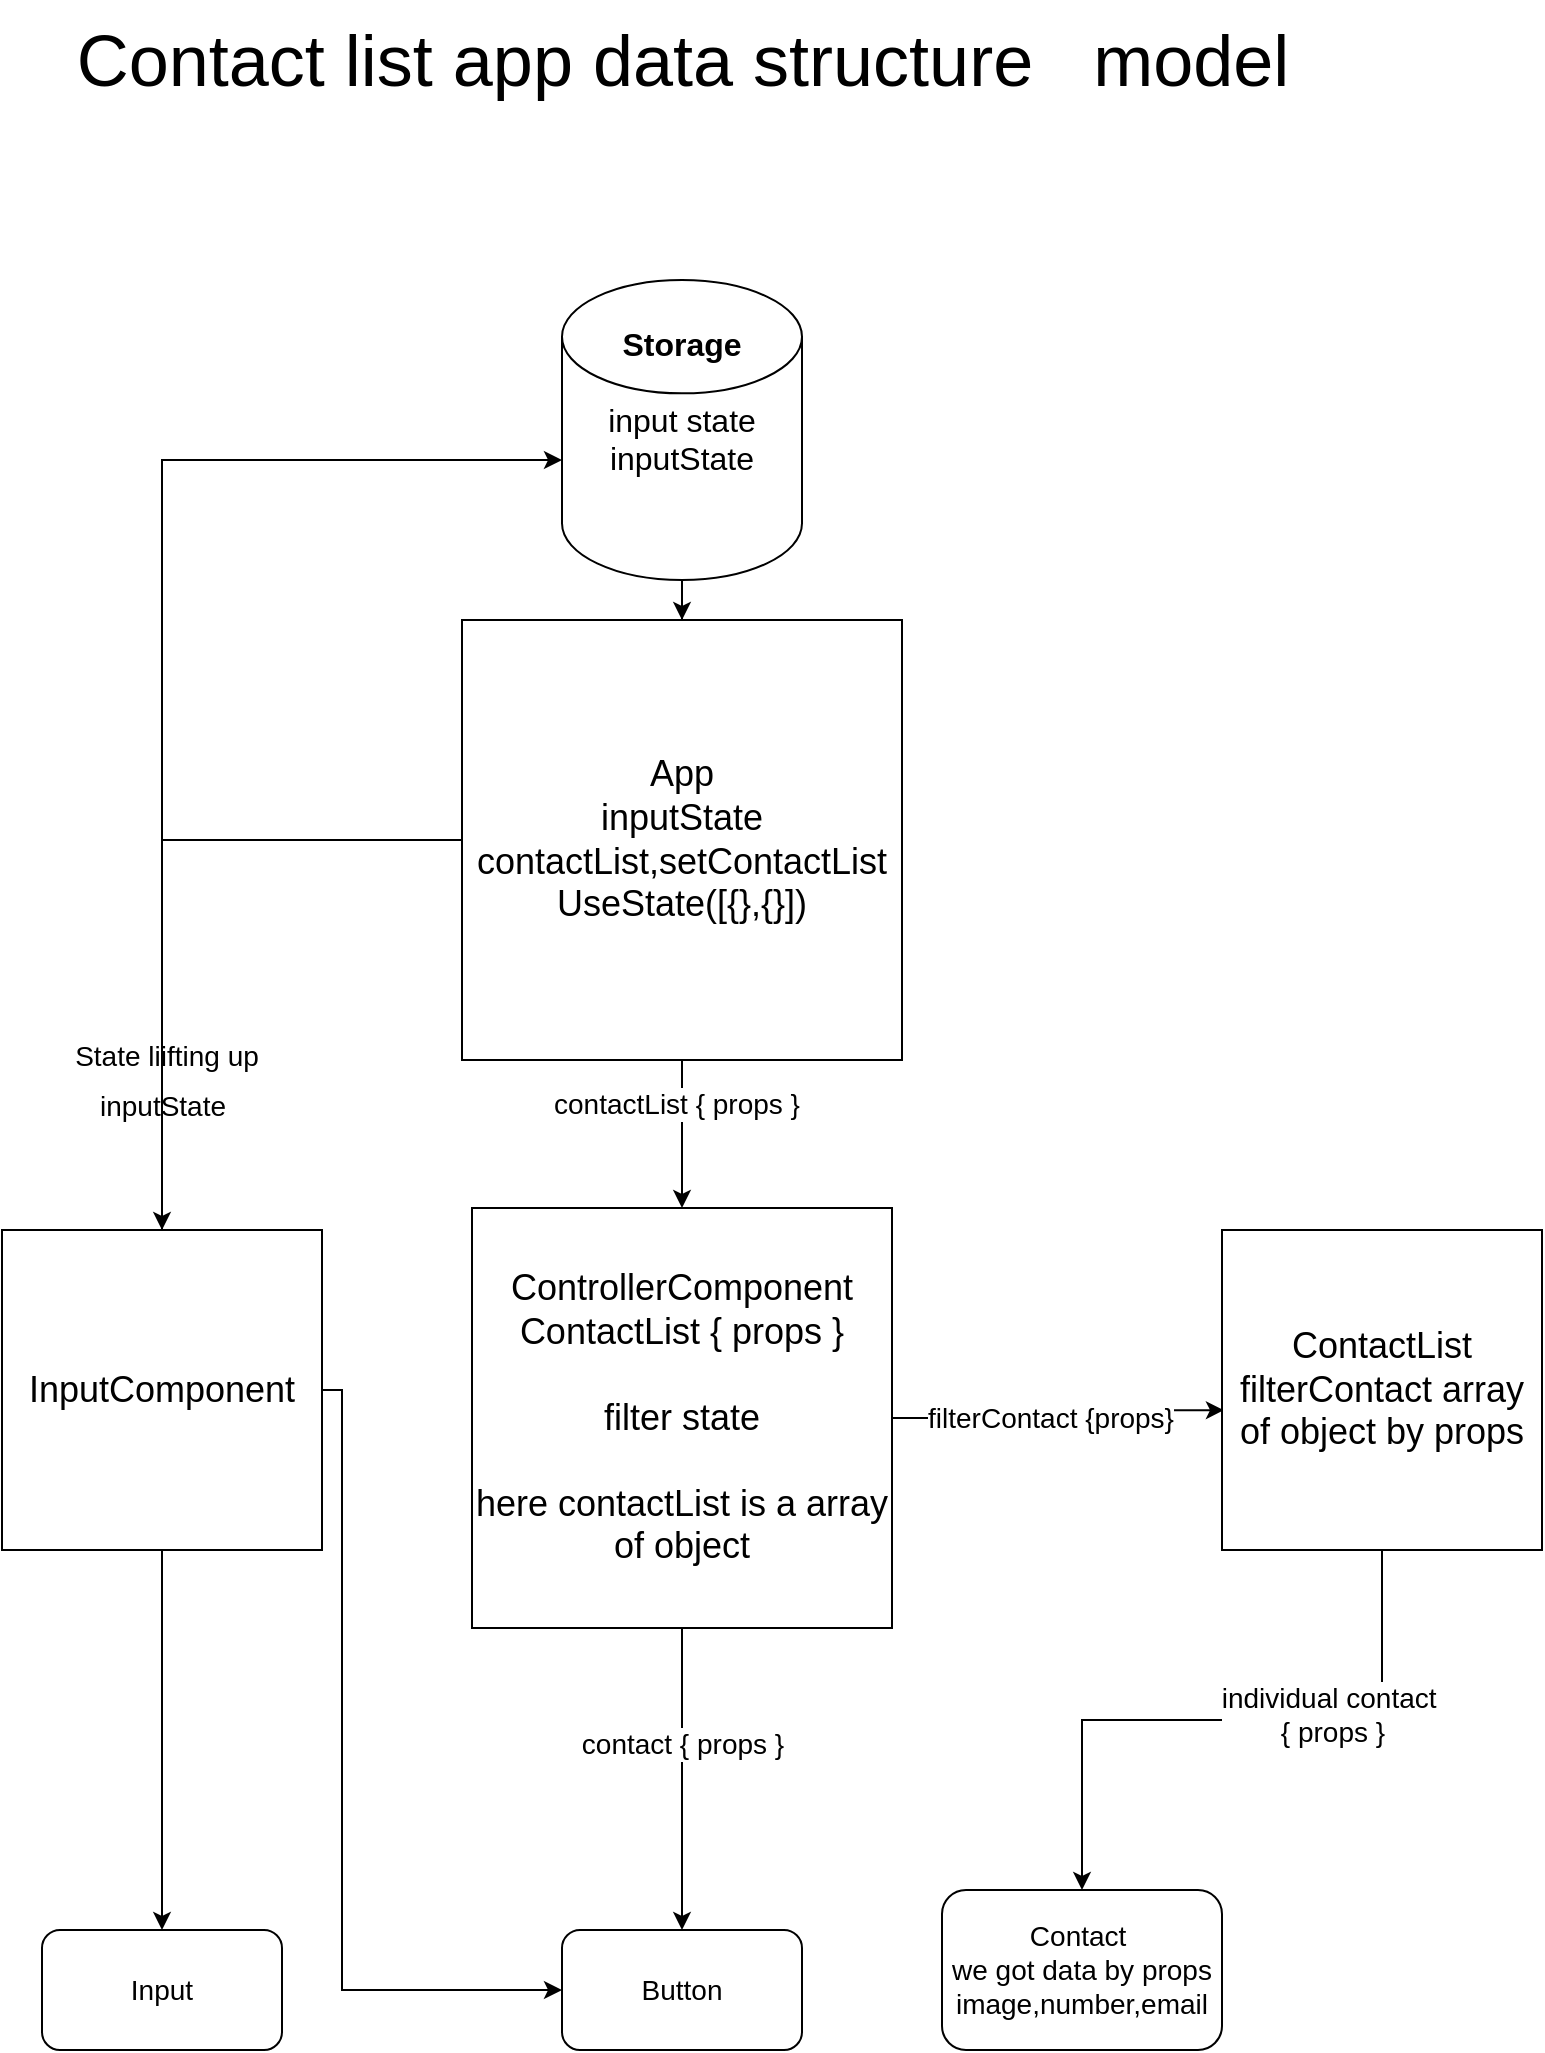 <mxfile version="21.6.5" type="device">
  <diagram name="Page-1" id="Jylh97NUGNdJCfmaOG3f">
    <mxGraphModel dx="1687" dy="1763" grid="0" gridSize="10" guides="1" tooltips="1" connect="1" arrows="1" fold="1" page="1" pageScale="1" pageWidth="1169" pageHeight="827" math="0" shadow="0">
      <root>
        <mxCell id="0" />
        <mxCell id="1" parent="0" />
        <mxCell id="tEeaYuP2EqdNY_YNkZzc-2" style="edgeStyle=orthogonalEdgeStyle;rounded=0;orthogonalLoop=1;jettySize=auto;html=1;entryX=0.5;entryY=0;entryDx=0;entryDy=0;" parent="1" source="tEeaYuP2EqdNY_YNkZzc-4" target="tEeaYuP2EqdNY_YNkZzc-8" edge="1">
          <mxGeometry relative="1" as="geometry" />
        </mxCell>
        <mxCell id="tEeaYuP2EqdNY_YNkZzc-16" value="&lt;font style=&quot;font-size: 14px;&quot;&gt;State liifting up&lt;/font&gt;" style="edgeLabel;html=1;align=center;verticalAlign=middle;resizable=0;points=[];" parent="tEeaYuP2EqdNY_YNkZzc-2" vertex="1" connectable="0">
          <mxGeometry x="0.493" y="2" relative="1" as="geometry">
            <mxPoint as="offset" />
          </mxGeometry>
        </mxCell>
        <mxCell id="tEeaYuP2EqdNY_YNkZzc-19" value="&lt;font style=&quot;font-size: 14px;&quot;&gt;inputState&lt;/font&gt;" style="edgeLabel;html=1;align=center;verticalAlign=middle;resizable=0;points=[];" parent="tEeaYuP2EqdNY_YNkZzc-2" vertex="1" connectable="0">
          <mxGeometry x="0.641" relative="1" as="geometry">
            <mxPoint as="offset" />
          </mxGeometry>
        </mxCell>
        <mxCell id="tEeaYuP2EqdNY_YNkZzc-3" style="edgeStyle=orthogonalEdgeStyle;rounded=0;orthogonalLoop=1;jettySize=auto;html=1;entryX=0.5;entryY=0;entryDx=0;entryDy=0;" parent="1" source="tEeaYuP2EqdNY_YNkZzc-4" target="tEeaYuP2EqdNY_YNkZzc-10" edge="1">
          <mxGeometry relative="1" as="geometry" />
        </mxCell>
        <mxCell id="tEeaYuP2EqdNY_YNkZzc-21" value="&lt;font style=&quot;font-size: 14px;&quot;&gt;contactList { props }&lt;/font&gt;" style="edgeLabel;html=1;align=center;verticalAlign=middle;resizable=0;points=[];" parent="tEeaYuP2EqdNY_YNkZzc-3" vertex="1" connectable="0">
          <mxGeometry x="-0.425" y="-3" relative="1" as="geometry">
            <mxPoint as="offset" />
          </mxGeometry>
        </mxCell>
        <mxCell id="tEeaYuP2EqdNY_YNkZzc-4" value="App&lt;br&gt;inputState&lt;br&gt;contactList,setContactList&lt;br style=&quot;border-color: var(--border-color);&quot;&gt;UseState([{},{}])" style="whiteSpace=wrap;html=1;aspect=fixed;fontSize=18;" parent="1" vertex="1">
          <mxGeometry x="430" y="120" width="220" height="220" as="geometry" />
        </mxCell>
        <mxCell id="tEeaYuP2EqdNY_YNkZzc-28" style="edgeStyle=orthogonalEdgeStyle;rounded=0;orthogonalLoop=1;jettySize=auto;html=1;" parent="1" source="tEeaYuP2EqdNY_YNkZzc-5" target="tEeaYuP2EqdNY_YNkZzc-4" edge="1">
          <mxGeometry relative="1" as="geometry" />
        </mxCell>
        <mxCell id="tEeaYuP2EqdNY_YNkZzc-5" value="&lt;font size=&quot;3&quot;&gt;&lt;b&gt;Storage&lt;/b&gt;&lt;br&gt;&lt;br&gt;input state&lt;br&gt;inputState&lt;br&gt;&lt;br&gt;&lt;br&gt;&lt;br&gt;&lt;br&gt;&lt;/font&gt;" style="shape=cylinder3;whiteSpace=wrap;html=1;boundedLbl=1;backgroundOutline=1;size=28.333;" parent="1" vertex="1">
          <mxGeometry x="480" y="-50" width="120" height="150" as="geometry" />
        </mxCell>
        <mxCell id="tEeaYuP2EqdNY_YNkZzc-6" style="edgeStyle=orthogonalEdgeStyle;rounded=0;orthogonalLoop=1;jettySize=auto;html=1;entryX=0.5;entryY=0;entryDx=0;entryDy=0;" parent="1" source="tEeaYuP2EqdNY_YNkZzc-8" target="tEeaYuP2EqdNY_YNkZzc-13" edge="1">
          <mxGeometry relative="1" as="geometry" />
        </mxCell>
        <mxCell id="tEeaYuP2EqdNY_YNkZzc-7" style="edgeStyle=orthogonalEdgeStyle;rounded=0;orthogonalLoop=1;jettySize=auto;html=1;entryX=0;entryY=0.5;entryDx=0;entryDy=0;" parent="1" source="tEeaYuP2EqdNY_YNkZzc-8" target="tEeaYuP2EqdNY_YNkZzc-14" edge="1">
          <mxGeometry relative="1" as="geometry">
            <Array as="points">
              <mxPoint x="370" y="505" />
              <mxPoint x="370" y="805" />
            </Array>
          </mxGeometry>
        </mxCell>
        <mxCell id="tEeaYuP2EqdNY_YNkZzc-29" style="edgeStyle=orthogonalEdgeStyle;rounded=0;orthogonalLoop=1;jettySize=auto;html=1;entryX=0;entryY=0.6;entryDx=0;entryDy=0;entryPerimeter=0;" parent="1" source="tEeaYuP2EqdNY_YNkZzc-8" target="tEeaYuP2EqdNY_YNkZzc-5" edge="1">
          <mxGeometry relative="1" as="geometry">
            <Array as="points">
              <mxPoint x="280" y="40" />
            </Array>
          </mxGeometry>
        </mxCell>
        <mxCell id="tEeaYuP2EqdNY_YNkZzc-8" value="InputComponent" style="whiteSpace=wrap;html=1;aspect=fixed;fontSize=18;" parent="1" vertex="1">
          <mxGeometry x="200" y="425" width="160" height="160" as="geometry" />
        </mxCell>
        <mxCell id="tEeaYuP2EqdNY_YNkZzc-9" style="edgeStyle=orthogonalEdgeStyle;rounded=0;orthogonalLoop=1;jettySize=auto;html=1;entryX=0.5;entryY=0;entryDx=0;entryDy=0;" parent="1" source="tEeaYuP2EqdNY_YNkZzc-10" target="tEeaYuP2EqdNY_YNkZzc-14" edge="1">
          <mxGeometry relative="1" as="geometry" />
        </mxCell>
        <mxCell id="tEeaYuP2EqdNY_YNkZzc-22" value="&lt;font style=&quot;font-size: 14px;&quot;&gt;contact { props }&lt;/font&gt;" style="edgeLabel;html=1;align=center;verticalAlign=middle;resizable=0;points=[];" parent="tEeaYuP2EqdNY_YNkZzc-9" vertex="1" connectable="0">
          <mxGeometry x="-0.235" relative="1" as="geometry">
            <mxPoint as="offset" />
          </mxGeometry>
        </mxCell>
        <mxCell id="tEeaYuP2EqdNY_YNkZzc-25" style="edgeStyle=orthogonalEdgeStyle;rounded=0;orthogonalLoop=1;jettySize=auto;html=1;entryX=0.006;entryY=0.563;entryDx=0;entryDy=0;entryPerimeter=0;" parent="1" source="tEeaYuP2EqdNY_YNkZzc-10" target="tEeaYuP2EqdNY_YNkZzc-12" edge="1">
          <mxGeometry relative="1" as="geometry" />
        </mxCell>
        <mxCell id="tEeaYuP2EqdNY_YNkZzc-26" value="&lt;font style=&quot;font-size: 14px;&quot;&gt;filterContact {props}&lt;/font&gt;" style="edgeLabel;html=1;align=center;verticalAlign=middle;resizable=0;points=[];" parent="tEeaYuP2EqdNY_YNkZzc-25" vertex="1" connectable="0">
          <mxGeometry x="-0.385" y="1" relative="1" as="geometry">
            <mxPoint x="27" y="1" as="offset" />
          </mxGeometry>
        </mxCell>
        <mxCell id="tEeaYuP2EqdNY_YNkZzc-10" value="ControllerComponent&lt;br&gt;ContactList { props }&lt;br&gt;&lt;br&gt;filter state&lt;br&gt;&lt;br&gt;here contactList is a array of object" style="whiteSpace=wrap;html=1;aspect=fixed;fontSize=18;" parent="1" vertex="1">
          <mxGeometry x="435" y="414" width="210" height="210" as="geometry" />
        </mxCell>
        <mxCell id="tEeaYuP2EqdNY_YNkZzc-11" style="edgeStyle=orthogonalEdgeStyle;rounded=0;orthogonalLoop=1;jettySize=auto;html=1;entryX=0.5;entryY=0;entryDx=0;entryDy=0;" parent="1" source="tEeaYuP2EqdNY_YNkZzc-12" target="tEeaYuP2EqdNY_YNkZzc-15" edge="1">
          <mxGeometry relative="1" as="geometry" />
        </mxCell>
        <mxCell id="tEeaYuP2EqdNY_YNkZzc-20" value="&lt;font style=&quot;font-size: 14px;&quot;&gt;individual contact&amp;nbsp;&lt;br&gt;{ props }&lt;br&gt;&lt;/font&gt;" style="edgeLabel;html=1;align=center;verticalAlign=middle;resizable=0;points=[];" parent="tEeaYuP2EqdNY_YNkZzc-11" vertex="1" connectable="0">
          <mxGeometry x="-0.312" y="-3" relative="1" as="geometry">
            <mxPoint as="offset" />
          </mxGeometry>
        </mxCell>
        <mxCell id="tEeaYuP2EqdNY_YNkZzc-12" value="ContactList&lt;br&gt;filterContact array of object by props" style="whiteSpace=wrap;html=1;aspect=fixed;fontSize=18;" parent="1" vertex="1">
          <mxGeometry x="810" y="425" width="160" height="160" as="geometry" />
        </mxCell>
        <mxCell id="tEeaYuP2EqdNY_YNkZzc-13" value="&lt;font style=&quot;font-size: 14px;&quot;&gt;Input&lt;/font&gt;" style="rounded=1;whiteSpace=wrap;html=1;" parent="1" vertex="1">
          <mxGeometry x="220" y="775" width="120" height="60" as="geometry" />
        </mxCell>
        <mxCell id="tEeaYuP2EqdNY_YNkZzc-14" value="&lt;font style=&quot;font-size: 14px;&quot;&gt;Button&lt;/font&gt;" style="rounded=1;whiteSpace=wrap;html=1;" parent="1" vertex="1">
          <mxGeometry x="480" y="775" width="120" height="60" as="geometry" />
        </mxCell>
        <mxCell id="tEeaYuP2EqdNY_YNkZzc-15" value="&lt;font style=&quot;font-size: 14px;&quot;&gt;Contact&amp;nbsp;&lt;br&gt;we got data by props&lt;br&gt;image,number,email&lt;br&gt;&lt;/font&gt;" style="rounded=1;whiteSpace=wrap;html=1;" parent="1" vertex="1">
          <mxGeometry x="670" y="755" width="140" height="80" as="geometry" />
        </mxCell>
        <mxCell id="tEeaYuP2EqdNY_YNkZzc-30" value="&lt;font style=&quot;font-size: 36px;&quot;&gt;Contact list app data structure&amp;nbsp; &amp;nbsp;model&lt;/font&gt;" style="text;html=1;align=center;verticalAlign=middle;resizable=0;points=[];autosize=1;strokeColor=none;fillColor=none;" parent="1" vertex="1">
          <mxGeometry x="225" y="-190" width="630" height="60" as="geometry" />
        </mxCell>
      </root>
    </mxGraphModel>
  </diagram>
</mxfile>

